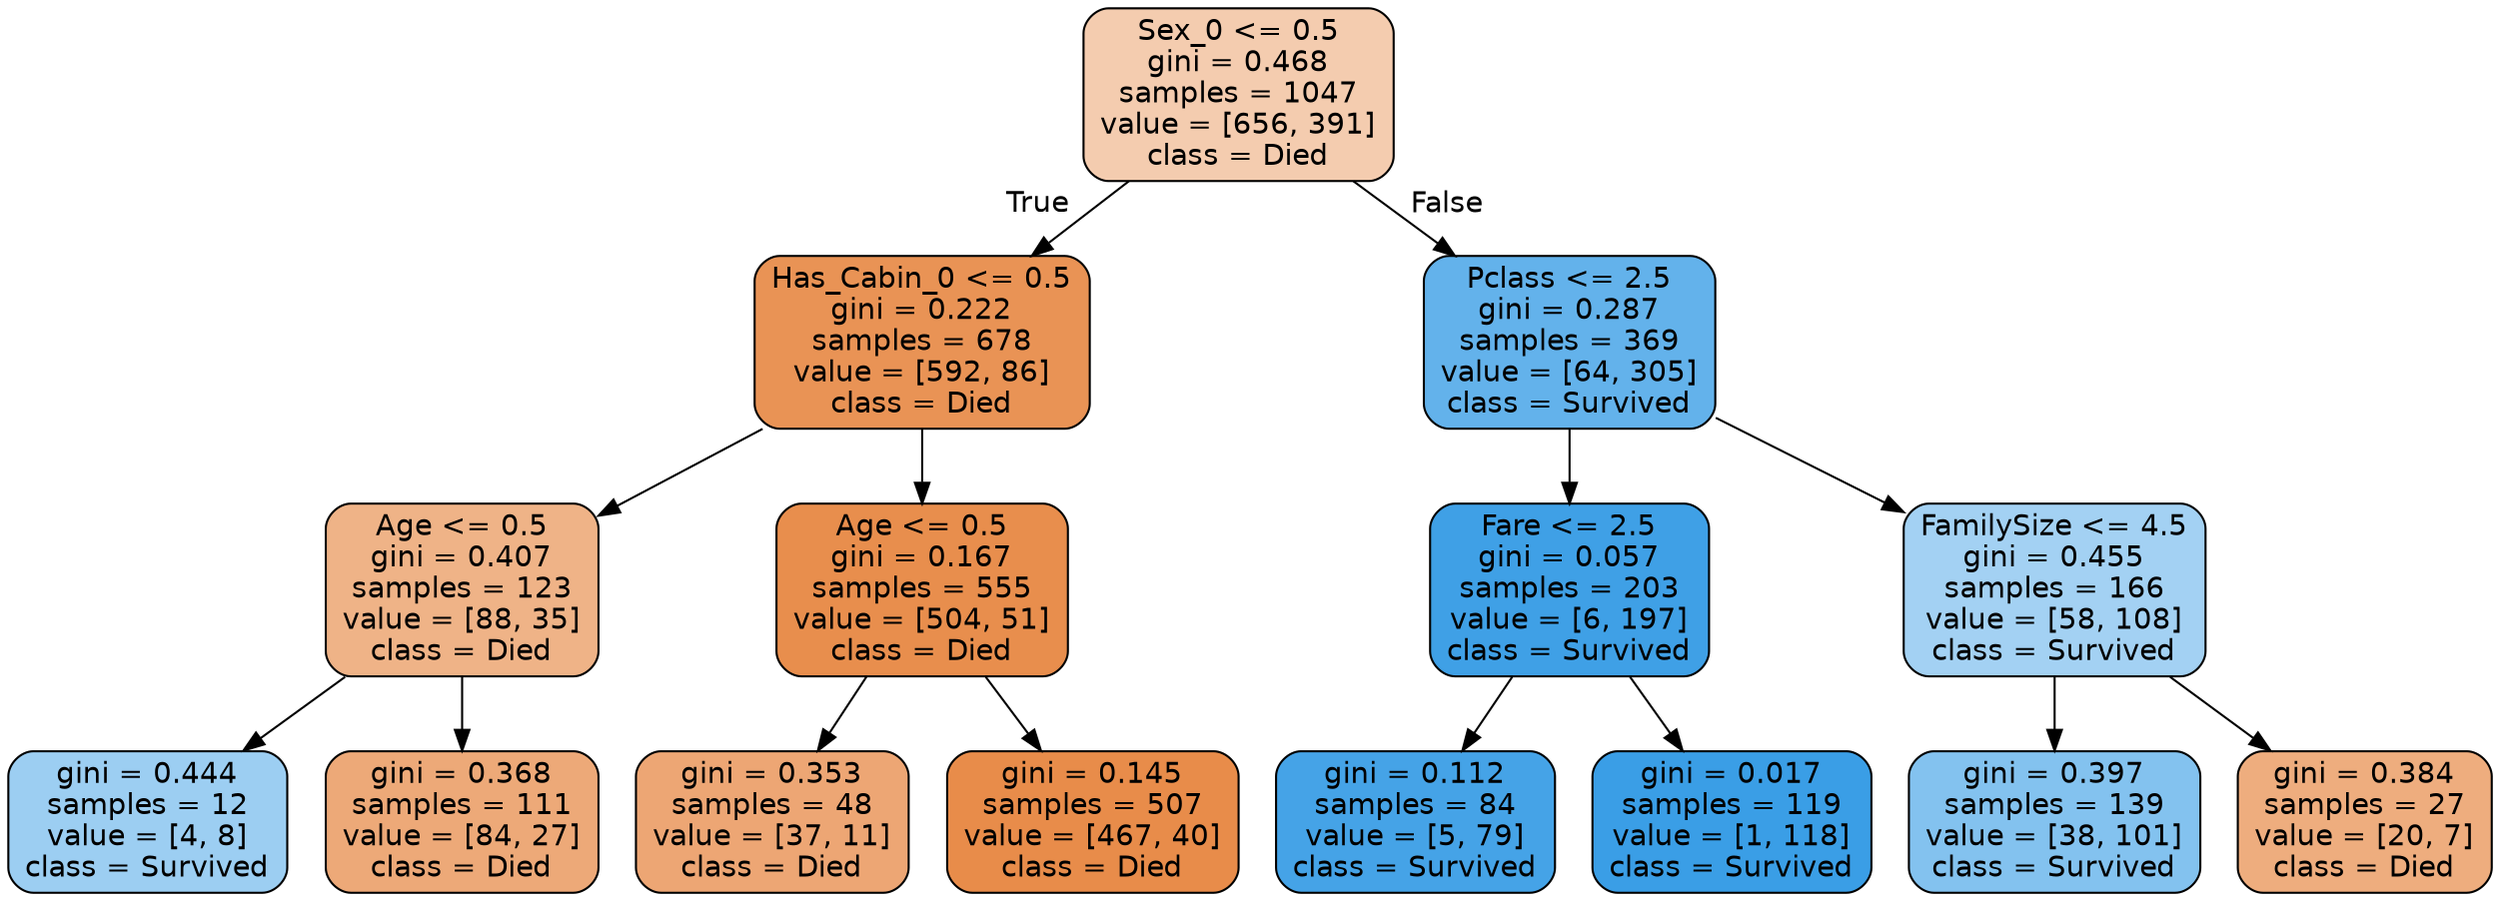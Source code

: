 digraph Tree {
node [shape=box, style="filled, rounded", color="black", fontname=helvetica] ;
edge [fontname=helvetica] ;
0 [label="Sex_0 <= 0.5\ngini = 0.468\nsamples = 1047\nvalue = [656, 391]\nclass = Died", fillcolor="#e5813967"] ;
1 [label="Has_Cabin_0 <= 0.5\ngini = 0.222\nsamples = 678\nvalue = [592, 86]\nclass = Died", fillcolor="#e58139da"] ;
0 -> 1 [labeldistance=2.5, labelangle=45, headlabel="True"] ;
2 [label="Age <= 0.5\ngini = 0.407\nsamples = 123\nvalue = [88, 35]\nclass = Died", fillcolor="#e581399a"] ;
1 -> 2 ;
3 [label="gini = 0.444\nsamples = 12\nvalue = [4, 8]\nclass = Survived", fillcolor="#399de57f"] ;
2 -> 3 ;
4 [label="gini = 0.368\nsamples = 111\nvalue = [84, 27]\nclass = Died", fillcolor="#e58139ad"] ;
2 -> 4 ;
5 [label="Age <= 0.5\ngini = 0.167\nsamples = 555\nvalue = [504, 51]\nclass = Died", fillcolor="#e58139e5"] ;
1 -> 5 ;
6 [label="gini = 0.353\nsamples = 48\nvalue = [37, 11]\nclass = Died", fillcolor="#e58139b3"] ;
5 -> 6 ;
7 [label="gini = 0.145\nsamples = 507\nvalue = [467, 40]\nclass = Died", fillcolor="#e58139e9"] ;
5 -> 7 ;
8 [label="Pclass <= 2.5\ngini = 0.287\nsamples = 369\nvalue = [64, 305]\nclass = Survived", fillcolor="#399de5c9"] ;
0 -> 8 [labeldistance=2.5, labelangle=-45, headlabel="False"] ;
9 [label="Fare <= 2.5\ngini = 0.057\nsamples = 203\nvalue = [6, 197]\nclass = Survived", fillcolor="#399de5f7"] ;
8 -> 9 ;
10 [label="gini = 0.112\nsamples = 84\nvalue = [5, 79]\nclass = Survived", fillcolor="#399de5ef"] ;
9 -> 10 ;
11 [label="gini = 0.017\nsamples = 119\nvalue = [1, 118]\nclass = Survived", fillcolor="#399de5fd"] ;
9 -> 11 ;
12 [label="FamilySize <= 4.5\ngini = 0.455\nsamples = 166\nvalue = [58, 108]\nclass = Survived", fillcolor="#399de576"] ;
8 -> 12 ;
13 [label="gini = 0.397\nsamples = 139\nvalue = [38, 101]\nclass = Survived", fillcolor="#399de59f"] ;
12 -> 13 ;
14 [label="gini = 0.384\nsamples = 27\nvalue = [20, 7]\nclass = Died", fillcolor="#e58139a6"] ;
12 -> 14 ;
}